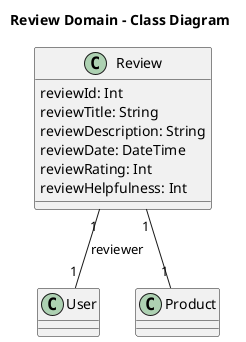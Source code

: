 @startuml ReviewDomain
title Review Domain - Class Diagram

class Review {
  reviewId: Int
  reviewTitle: String
  reviewDescription: String
  reviewDate: DateTime
  reviewRating: Int
  reviewHelpfulness: Int
}

Review "1" -- "1" User : reviewer
Review "1" -- "1" Product

@enduml
